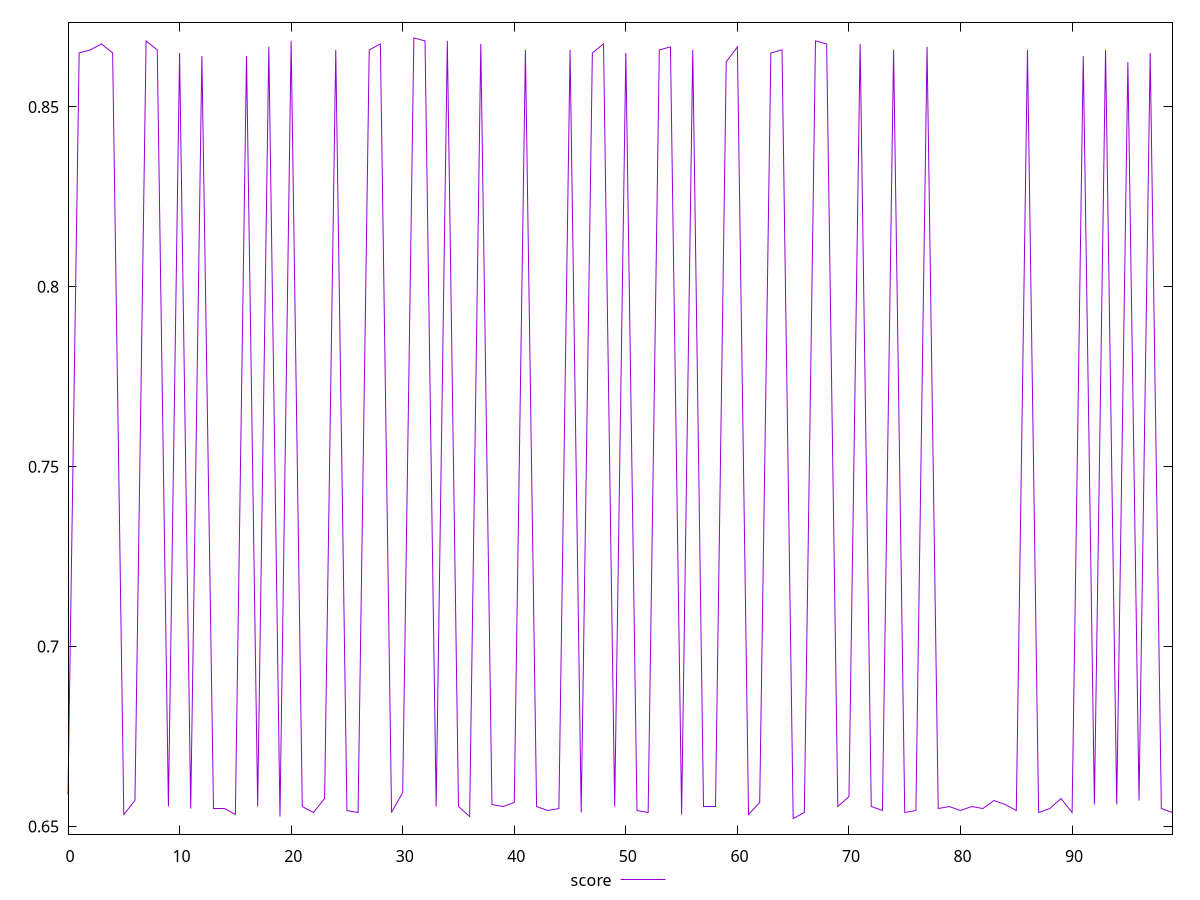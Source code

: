 reset

$score <<EOF
0 0.6588888888888889
1 0.865
2 0.8658333333333333
3 0.8674999999999999
4 0.865
5 0.6533333333333333
6 0.6572222222222223
7 0.8683333333333333
8 0.8658333333333333
9 0.6555555555555556
10 0.865
11 0.655
12 0.8641666666666666
13 0.655
14 0.655
15 0.6533333333333333
16 0.8641666666666666
17 0.6555555555555556
18 0.8666666666666667
19 0.6527777777777778
20 0.8683333333333333
21 0.6555555555555556
22 0.6538888888888889
23 0.6577777777777778
24 0.8658333333333333
25 0.6544444444444444
26 0.6538888888888889
27 0.8658333333333333
28 0.8674999999999999
29 0.6538888888888889
30 0.6594444444444445
31 0.8691666666666666
32 0.8683333333333333
33 0.6555555555555556
34 0.8683333333333333
35 0.6555555555555556
36 0.6527777777777778
37 0.8674999999999999
38 0.6561111111111111
39 0.6555555555555556
40 0.6566666666666666
41 0.8658333333333333
42 0.6555555555555556
43 0.6544444444444444
44 0.655
45 0.8658333333333333
46 0.6538888888888889
47 0.865
48 0.8674999999999999
49 0.6555555555555556
50 0.865
51 0.6544444444444444
52 0.6538888888888889
53 0.8658333333333333
54 0.8666666666666667
55 0.6533333333333333
56 0.8658333333333333
57 0.6555555555555556
58 0.6555555555555556
59 0.8625
60 0.8666666666666667
61 0.6533333333333333
62 0.6566666666666666
63 0.865
64 0.8658333333333333
65 0.6522222222222223
66 0.6538888888888889
67 0.8683333333333333
68 0.8674999999999999
69 0.6555555555555556
70 0.6583333333333333
71 0.8674999999999999
72 0.6555555555555556
73 0.6544444444444444
74 0.8658333333333333
75 0.6538888888888889
76 0.6544444444444444
77 0.8666666666666667
78 0.655
79 0.6555555555555556
80 0.6544444444444444
81 0.6555555555555556
82 0.655
83 0.6572222222222223
84 0.6561111111111111
85 0.6544444444444444
86 0.8658333333333333
87 0.6538888888888889
88 0.655
89 0.6577777777777778
90 0.6538888888888889
91 0.8641666666666666
92 0.6561111111111111
93 0.8658333333333333
94 0.6561111111111111
95 0.8625
96 0.6572222222222223
97 0.865
98 0.655
99 0.6538888888888889
EOF

set key outside below
set xrange [0:99]
set yrange [0.6478833333333334:0.8735055555555555]
set terminal svg size 640, 490 enhanced background rgb 'white'
set output "report_00007_2020-12-11T15:55:29.892Z/render-blocking-resources/samples/pages+cached+noadtech/score/values.svg"

plot $score title "score" with line

reset
